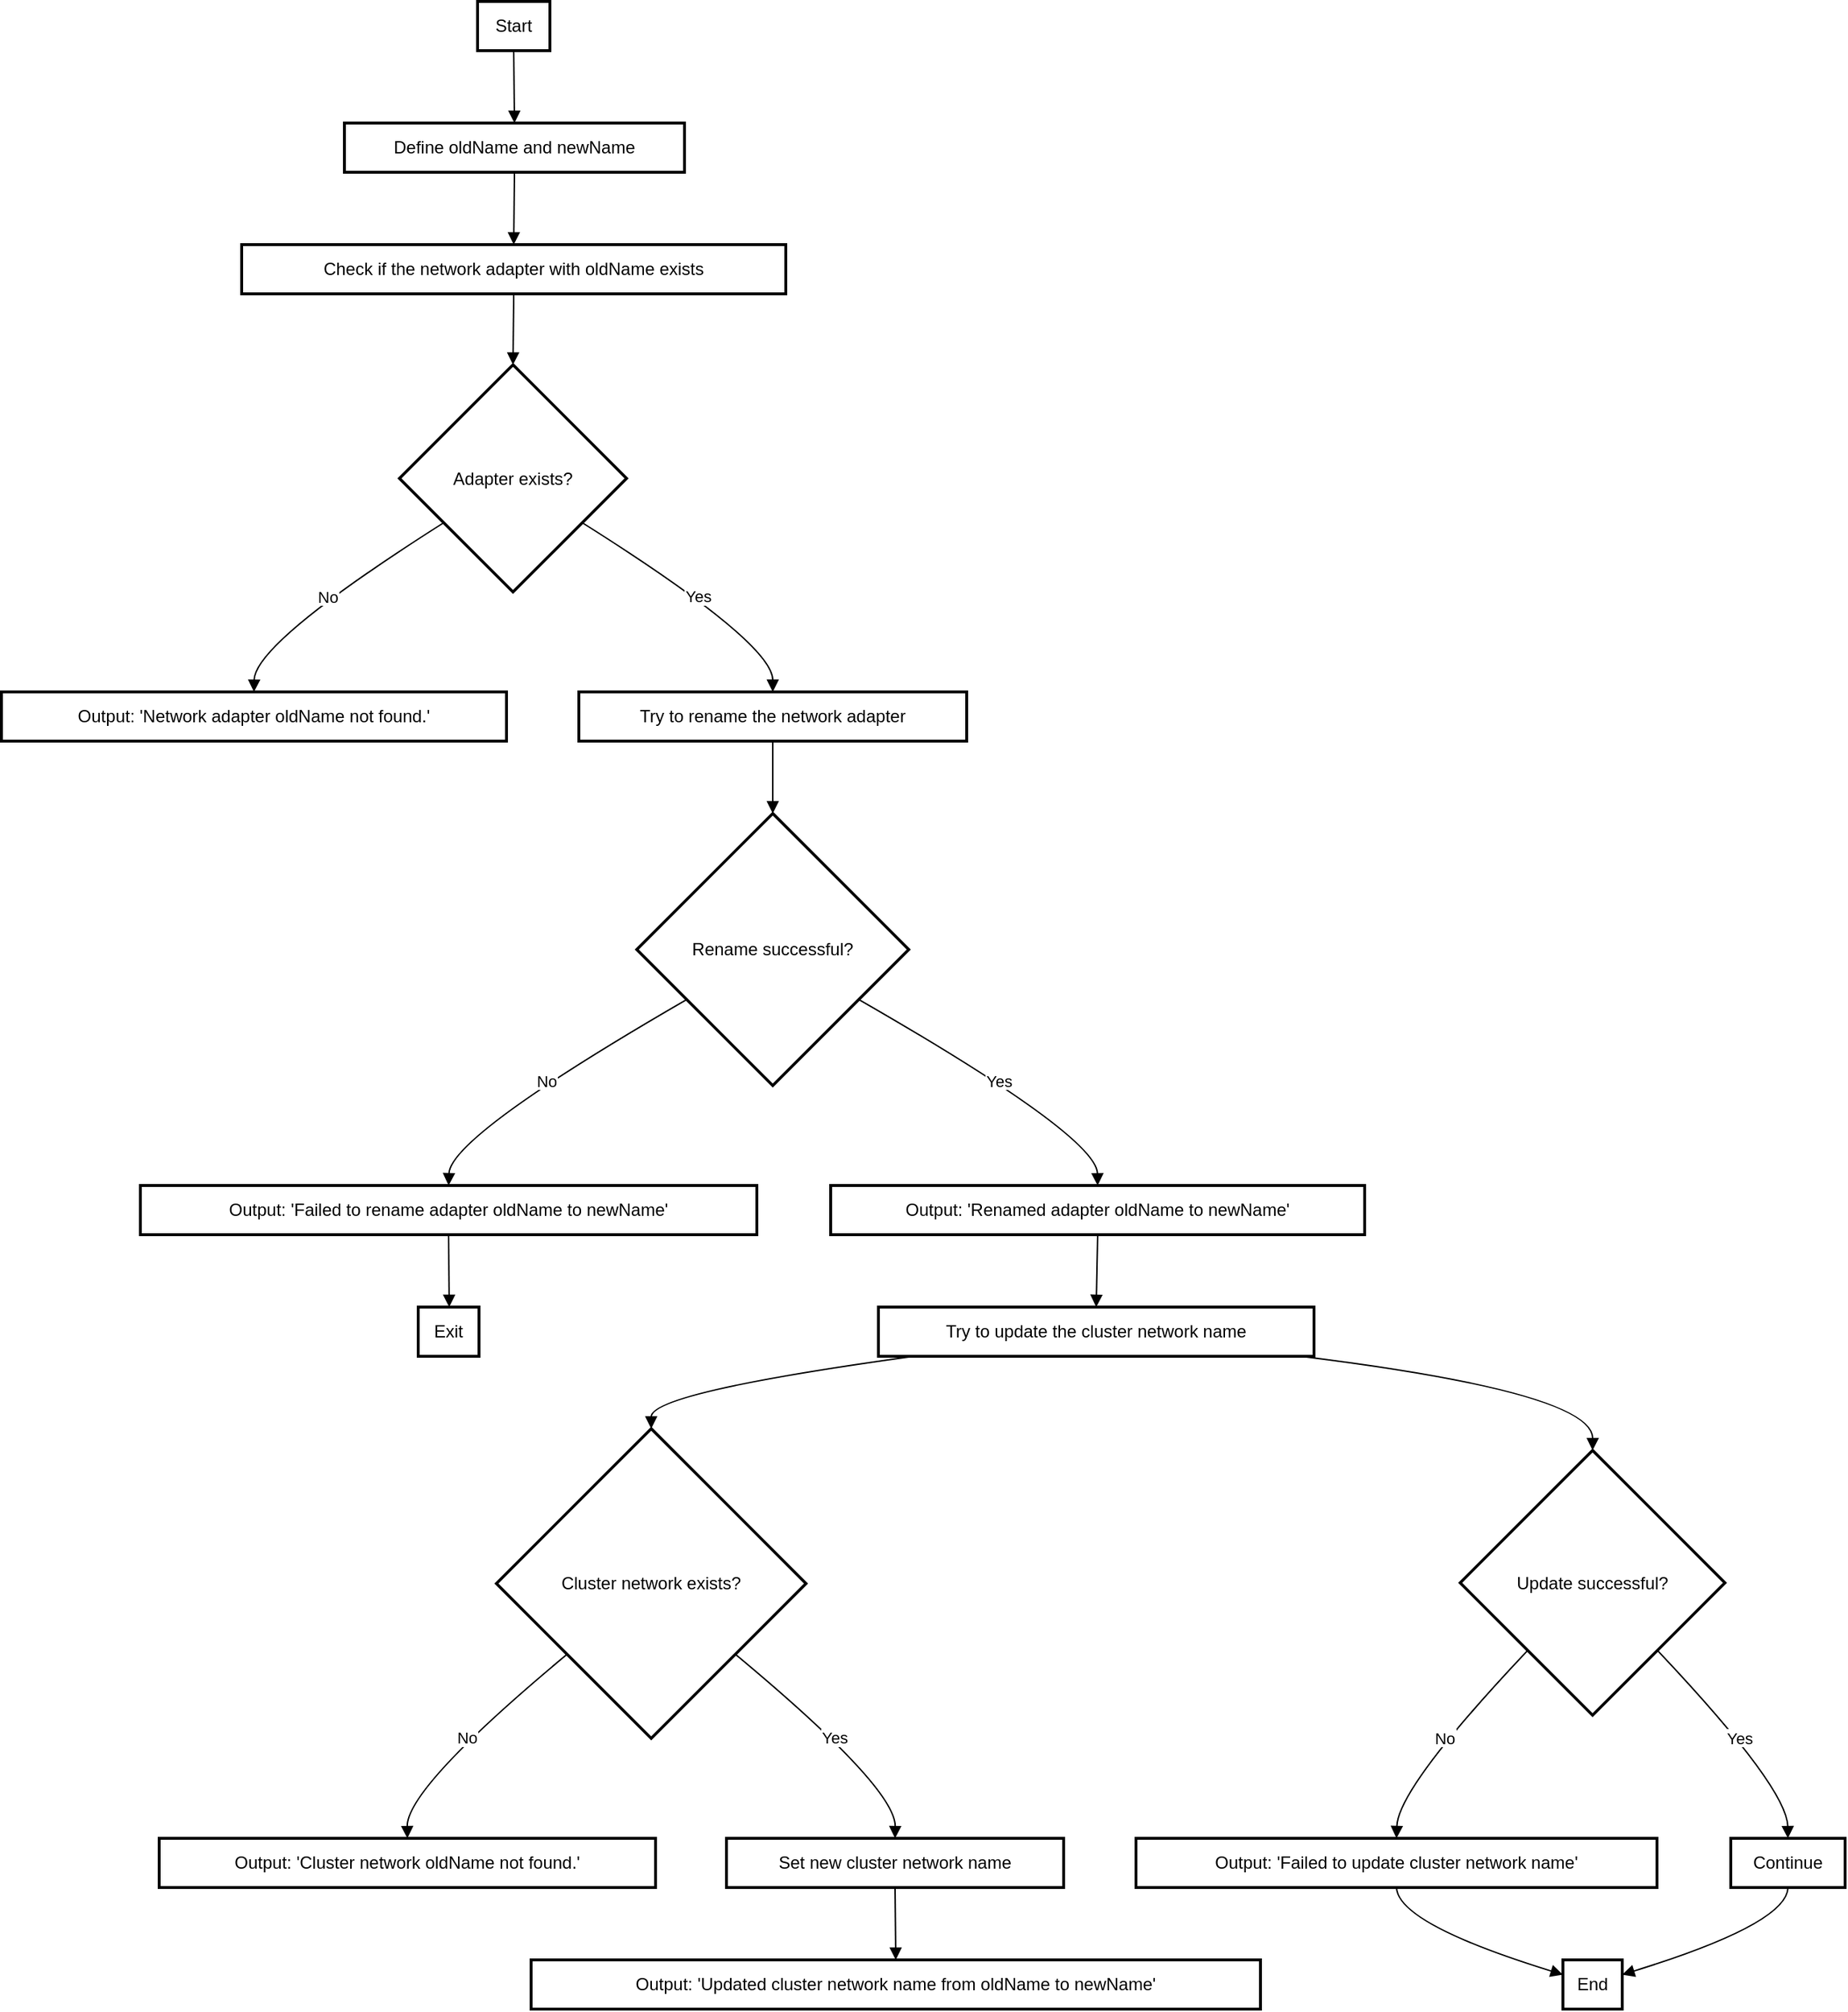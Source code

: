 <mxfile version="24.6.2" type="github">
  <diagram name="Page-1" id="AzY5aUIw2snNEC_l9Qnz">
    <mxGraphModel dx="1518" dy="849" grid="1" gridSize="10" guides="1" tooltips="1" connect="1" arrows="1" fold="1" page="1" pageScale="1" pageWidth="850" pageHeight="1100" math="0" shadow="0">
      <root>
        <mxCell id="0" />
        <mxCell id="1" parent="0" />
        <mxCell id="8QYQOhNhWrrYpvoYFOLe-1" value="Start" style="whiteSpace=wrap;strokeWidth=2;" vertex="1" parent="1">
          <mxGeometry x="349" y="20" width="50" height="34" as="geometry" />
        </mxCell>
        <mxCell id="8QYQOhNhWrrYpvoYFOLe-2" value="Define oldName and newName" style="whiteSpace=wrap;strokeWidth=2;" vertex="1" parent="1">
          <mxGeometry x="257" y="104" width="235" height="34" as="geometry" />
        </mxCell>
        <mxCell id="8QYQOhNhWrrYpvoYFOLe-3" value="Check if the network adapter with oldName exists" style="whiteSpace=wrap;strokeWidth=2;" vertex="1" parent="1">
          <mxGeometry x="186" y="188" width="376" height="34" as="geometry" />
        </mxCell>
        <mxCell id="8QYQOhNhWrrYpvoYFOLe-4" value="Adapter exists?" style="rhombus;strokeWidth=2;whiteSpace=wrap;" vertex="1" parent="1">
          <mxGeometry x="295" y="271" width="157" height="157" as="geometry" />
        </mxCell>
        <mxCell id="8QYQOhNhWrrYpvoYFOLe-5" value="Output: &#39;Network adapter oldName not found.&#39;" style="whiteSpace=wrap;strokeWidth=2;" vertex="1" parent="1">
          <mxGeometry x="20" y="497" width="349" height="34" as="geometry" />
        </mxCell>
        <mxCell id="8QYQOhNhWrrYpvoYFOLe-6" value="Try to rename the network adapter" style="whiteSpace=wrap;strokeWidth=2;" vertex="1" parent="1">
          <mxGeometry x="419" y="497" width="268" height="34" as="geometry" />
        </mxCell>
        <mxCell id="8QYQOhNhWrrYpvoYFOLe-7" value="Rename successful?" style="rhombus;strokeWidth=2;whiteSpace=wrap;" vertex="1" parent="1">
          <mxGeometry x="459" y="581" width="188" height="188" as="geometry" />
        </mxCell>
        <mxCell id="8QYQOhNhWrrYpvoYFOLe-8" value="Output: &#39;Failed to rename adapter oldName to newName&#39;" style="whiteSpace=wrap;strokeWidth=2;" vertex="1" parent="1">
          <mxGeometry x="116" y="838" width="426" height="34" as="geometry" />
        </mxCell>
        <mxCell id="8QYQOhNhWrrYpvoYFOLe-9" value="Exit" style="whiteSpace=wrap;strokeWidth=2;" vertex="1" parent="1">
          <mxGeometry x="308" y="922" width="42" height="34" as="geometry" />
        </mxCell>
        <mxCell id="8QYQOhNhWrrYpvoYFOLe-10" value="Output: &#39;Renamed adapter oldName to newName&#39;" style="whiteSpace=wrap;strokeWidth=2;" vertex="1" parent="1">
          <mxGeometry x="593" y="838" width="369" height="34" as="geometry" />
        </mxCell>
        <mxCell id="8QYQOhNhWrrYpvoYFOLe-11" value="Try to update the cluster network name" style="whiteSpace=wrap;strokeWidth=2;" vertex="1" parent="1">
          <mxGeometry x="626" y="922" width="301" height="34" as="geometry" />
        </mxCell>
        <mxCell id="8QYQOhNhWrrYpvoYFOLe-12" value="Cluster network exists?" style="rhombus;strokeWidth=2;whiteSpace=wrap;" vertex="1" parent="1">
          <mxGeometry x="362" y="1006" width="214" height="214" as="geometry" />
        </mxCell>
        <mxCell id="8QYQOhNhWrrYpvoYFOLe-13" value="Output: &#39;Cluster network oldName not found.&#39;" style="whiteSpace=wrap;strokeWidth=2;" vertex="1" parent="1">
          <mxGeometry x="129" y="1289" width="343" height="34" as="geometry" />
        </mxCell>
        <mxCell id="8QYQOhNhWrrYpvoYFOLe-14" value="Set new cluster network name" style="whiteSpace=wrap;strokeWidth=2;" vertex="1" parent="1">
          <mxGeometry x="521" y="1289" width="233" height="34" as="geometry" />
        </mxCell>
        <mxCell id="8QYQOhNhWrrYpvoYFOLe-15" value="Output: &#39;Updated cluster network name from oldName to newName&#39;" style="whiteSpace=wrap;strokeWidth=2;" vertex="1" parent="1">
          <mxGeometry x="386" y="1373" width="504" height="34" as="geometry" />
        </mxCell>
        <mxCell id="8QYQOhNhWrrYpvoYFOLe-16" value="Update successful?" style="rhombus;strokeWidth=2;whiteSpace=wrap;" vertex="1" parent="1">
          <mxGeometry x="1028" y="1021" width="183" height="183" as="geometry" />
        </mxCell>
        <mxCell id="8QYQOhNhWrrYpvoYFOLe-17" value="Output: &#39;Failed to update cluster network name&#39;" style="whiteSpace=wrap;strokeWidth=2;" vertex="1" parent="1">
          <mxGeometry x="804" y="1289" width="360" height="34" as="geometry" />
        </mxCell>
        <mxCell id="8QYQOhNhWrrYpvoYFOLe-18" value="End" style="whiteSpace=wrap;strokeWidth=2;" vertex="1" parent="1">
          <mxGeometry x="1099" y="1373" width="41" height="34" as="geometry" />
        </mxCell>
        <mxCell id="8QYQOhNhWrrYpvoYFOLe-19" value="Continue" style="whiteSpace=wrap;strokeWidth=2;" vertex="1" parent="1">
          <mxGeometry x="1215" y="1289" width="79" height="34" as="geometry" />
        </mxCell>
        <mxCell id="8QYQOhNhWrrYpvoYFOLe-20" value="" style="curved=1;startArrow=none;endArrow=block;exitX=0.5;exitY=0.99;entryX=0.5;entryY=-0.01;rounded=0;" edge="1" parent="1" source="8QYQOhNhWrrYpvoYFOLe-1" target="8QYQOhNhWrrYpvoYFOLe-2">
          <mxGeometry relative="1" as="geometry">
            <Array as="points" />
          </mxGeometry>
        </mxCell>
        <mxCell id="8QYQOhNhWrrYpvoYFOLe-21" value="" style="curved=1;startArrow=none;endArrow=block;exitX=0.5;exitY=0.99;entryX=0.5;entryY=-0.01;rounded=0;" edge="1" parent="1" source="8QYQOhNhWrrYpvoYFOLe-2" target="8QYQOhNhWrrYpvoYFOLe-3">
          <mxGeometry relative="1" as="geometry">
            <Array as="points" />
          </mxGeometry>
        </mxCell>
        <mxCell id="8QYQOhNhWrrYpvoYFOLe-22" value="" style="curved=1;startArrow=none;endArrow=block;exitX=0.5;exitY=0.98;entryX=0.5;entryY=0;rounded=0;" edge="1" parent="1" source="8QYQOhNhWrrYpvoYFOLe-3" target="8QYQOhNhWrrYpvoYFOLe-4">
          <mxGeometry relative="1" as="geometry">
            <Array as="points" />
          </mxGeometry>
        </mxCell>
        <mxCell id="8QYQOhNhWrrYpvoYFOLe-23" value="No" style="curved=1;startArrow=none;endArrow=block;exitX=0;exitY=0.82;entryX=0.5;entryY=0.01;rounded=0;" edge="1" parent="1" source="8QYQOhNhWrrYpvoYFOLe-4" target="8QYQOhNhWrrYpvoYFOLe-5">
          <mxGeometry relative="1" as="geometry">
            <Array as="points">
              <mxPoint x="195" y="463" />
            </Array>
          </mxGeometry>
        </mxCell>
        <mxCell id="8QYQOhNhWrrYpvoYFOLe-24" value="Yes" style="curved=1;startArrow=none;endArrow=block;exitX=1;exitY=0.82;entryX=0.5;entryY=0.01;rounded=0;" edge="1" parent="1" source="8QYQOhNhWrrYpvoYFOLe-4" target="8QYQOhNhWrrYpvoYFOLe-6">
          <mxGeometry relative="1" as="geometry">
            <Array as="points">
              <mxPoint x="553" y="463" />
            </Array>
          </mxGeometry>
        </mxCell>
        <mxCell id="8QYQOhNhWrrYpvoYFOLe-25" value="" style="curved=1;startArrow=none;endArrow=block;exitX=0.5;exitY=1;entryX=0.5;entryY=0;rounded=0;" edge="1" parent="1" source="8QYQOhNhWrrYpvoYFOLe-6" target="8QYQOhNhWrrYpvoYFOLe-7">
          <mxGeometry relative="1" as="geometry">
            <Array as="points" />
          </mxGeometry>
        </mxCell>
        <mxCell id="8QYQOhNhWrrYpvoYFOLe-26" value="No" style="curved=1;startArrow=none;endArrow=block;exitX=0;exitY=0.79;entryX=0.5;entryY=0;rounded=0;" edge="1" parent="1" source="8QYQOhNhWrrYpvoYFOLe-7" target="8QYQOhNhWrrYpvoYFOLe-8">
          <mxGeometry relative="1" as="geometry">
            <Array as="points">
              <mxPoint x="330" y="804" />
            </Array>
          </mxGeometry>
        </mxCell>
        <mxCell id="8QYQOhNhWrrYpvoYFOLe-27" value="" style="curved=1;startArrow=none;endArrow=block;exitX=0.5;exitY=0.99;entryX=0.51;entryY=-0.01;rounded=0;" edge="1" parent="1" source="8QYQOhNhWrrYpvoYFOLe-8" target="8QYQOhNhWrrYpvoYFOLe-9">
          <mxGeometry relative="1" as="geometry">
            <Array as="points" />
          </mxGeometry>
        </mxCell>
        <mxCell id="8QYQOhNhWrrYpvoYFOLe-28" value="Yes" style="curved=1;startArrow=none;endArrow=block;exitX=1;exitY=0.79;entryX=0.5;entryY=0;rounded=0;" edge="1" parent="1" source="8QYQOhNhWrrYpvoYFOLe-7" target="8QYQOhNhWrrYpvoYFOLe-10">
          <mxGeometry relative="1" as="geometry">
            <Array as="points">
              <mxPoint x="777" y="804" />
            </Array>
          </mxGeometry>
        </mxCell>
        <mxCell id="8QYQOhNhWrrYpvoYFOLe-29" value="" style="curved=1;startArrow=none;endArrow=block;exitX=0.5;exitY=0.99;entryX=0.5;entryY=-0.01;rounded=0;" edge="1" parent="1" source="8QYQOhNhWrrYpvoYFOLe-10" target="8QYQOhNhWrrYpvoYFOLe-11">
          <mxGeometry relative="1" as="geometry">
            <Array as="points" />
          </mxGeometry>
        </mxCell>
        <mxCell id="8QYQOhNhWrrYpvoYFOLe-30" value="" style="curved=1;startArrow=none;endArrow=block;exitX=0.09;exitY=0.99;entryX=0.5;entryY=0;rounded=0;" edge="1" parent="1" source="8QYQOhNhWrrYpvoYFOLe-11" target="8QYQOhNhWrrYpvoYFOLe-12">
          <mxGeometry relative="1" as="geometry">
            <Array as="points">
              <mxPoint x="469" y="981" />
            </Array>
          </mxGeometry>
        </mxCell>
        <mxCell id="8QYQOhNhWrrYpvoYFOLe-31" value="No" style="curved=1;startArrow=none;endArrow=block;exitX=0;exitY=0.92;entryX=0.5;entryY=-0.01;rounded=0;" edge="1" parent="1" source="8QYQOhNhWrrYpvoYFOLe-12" target="8QYQOhNhWrrYpvoYFOLe-13">
          <mxGeometry relative="1" as="geometry">
            <Array as="points">
              <mxPoint x="300" y="1254" />
            </Array>
          </mxGeometry>
        </mxCell>
        <mxCell id="8QYQOhNhWrrYpvoYFOLe-32" value="Yes" style="curved=1;startArrow=none;endArrow=block;exitX=1;exitY=0.92;entryX=0.5;entryY=-0.01;rounded=0;" edge="1" parent="1" source="8QYQOhNhWrrYpvoYFOLe-12" target="8QYQOhNhWrrYpvoYFOLe-14">
          <mxGeometry relative="1" as="geometry">
            <Array as="points">
              <mxPoint x="638" y="1254" />
            </Array>
          </mxGeometry>
        </mxCell>
        <mxCell id="8QYQOhNhWrrYpvoYFOLe-33" value="" style="curved=1;startArrow=none;endArrow=block;exitX=0.5;exitY=0.99;entryX=0.5;entryY=-0.01;rounded=0;" edge="1" parent="1" source="8QYQOhNhWrrYpvoYFOLe-14" target="8QYQOhNhWrrYpvoYFOLe-15">
          <mxGeometry relative="1" as="geometry">
            <Array as="points" />
          </mxGeometry>
        </mxCell>
        <mxCell id="8QYQOhNhWrrYpvoYFOLe-34" value="" style="curved=1;startArrow=none;endArrow=block;exitX=0.96;exitY=0.99;entryX=0.5;entryY=0;rounded=0;" edge="1" parent="1" source="8QYQOhNhWrrYpvoYFOLe-11" target="8QYQOhNhWrrYpvoYFOLe-16">
          <mxGeometry relative="1" as="geometry">
            <Array as="points">
              <mxPoint x="1120" y="981" />
            </Array>
          </mxGeometry>
        </mxCell>
        <mxCell id="8QYQOhNhWrrYpvoYFOLe-35" value="No" style="curved=1;startArrow=none;endArrow=block;exitX=0.02;exitY=1;entryX=0.5;entryY=-0.01;rounded=0;" edge="1" parent="1" source="8QYQOhNhWrrYpvoYFOLe-16" target="8QYQOhNhWrrYpvoYFOLe-17">
          <mxGeometry relative="1" as="geometry">
            <Array as="points">
              <mxPoint x="985" y="1254" />
            </Array>
          </mxGeometry>
        </mxCell>
        <mxCell id="8QYQOhNhWrrYpvoYFOLe-36" value="" style="curved=1;startArrow=none;endArrow=block;exitX=0.5;exitY=0.99;entryX=0;entryY=0.3;rounded=0;" edge="1" parent="1" source="8QYQOhNhWrrYpvoYFOLe-17" target="8QYQOhNhWrrYpvoYFOLe-18">
          <mxGeometry relative="1" as="geometry">
            <Array as="points">
              <mxPoint x="985" y="1348" />
            </Array>
          </mxGeometry>
        </mxCell>
        <mxCell id="8QYQOhNhWrrYpvoYFOLe-37" value="Yes" style="curved=1;startArrow=none;endArrow=block;exitX=0.98;exitY=1;entryX=0.5;entryY=-0.01;rounded=0;" edge="1" parent="1" source="8QYQOhNhWrrYpvoYFOLe-16" target="8QYQOhNhWrrYpvoYFOLe-19">
          <mxGeometry relative="1" as="geometry">
            <Array as="points">
              <mxPoint x="1254" y="1254" />
            </Array>
          </mxGeometry>
        </mxCell>
        <mxCell id="8QYQOhNhWrrYpvoYFOLe-38" value="" style="curved=1;startArrow=none;endArrow=block;exitX=0.5;exitY=0.99;entryX=1;entryY=0.3;rounded=0;" edge="1" parent="1" source="8QYQOhNhWrrYpvoYFOLe-19" target="8QYQOhNhWrrYpvoYFOLe-18">
          <mxGeometry relative="1" as="geometry">
            <Array as="points">
              <mxPoint x="1254" y="1348" />
            </Array>
          </mxGeometry>
        </mxCell>
      </root>
    </mxGraphModel>
  </diagram>
</mxfile>
